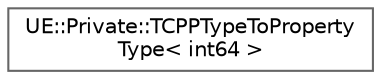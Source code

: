 digraph "Graphical Class Hierarchy"
{
 // INTERACTIVE_SVG=YES
 // LATEX_PDF_SIZE
  bgcolor="transparent";
  edge [fontname=Helvetica,fontsize=10,labelfontname=Helvetica,labelfontsize=10];
  node [fontname=Helvetica,fontsize=10,shape=box,height=0.2,width=0.4];
  rankdir="LR";
  Node0 [id="Node000000",label="UE::Private::TCPPTypeToProperty\lType\< int64 \>",height=0.2,width=0.4,color="grey40", fillcolor="white", style="filled",URL="$dc/db0/structUE_1_1Private_1_1TCPPTypeToPropertyType_3_01int64_01_4.html",tooltip=" "];
}
